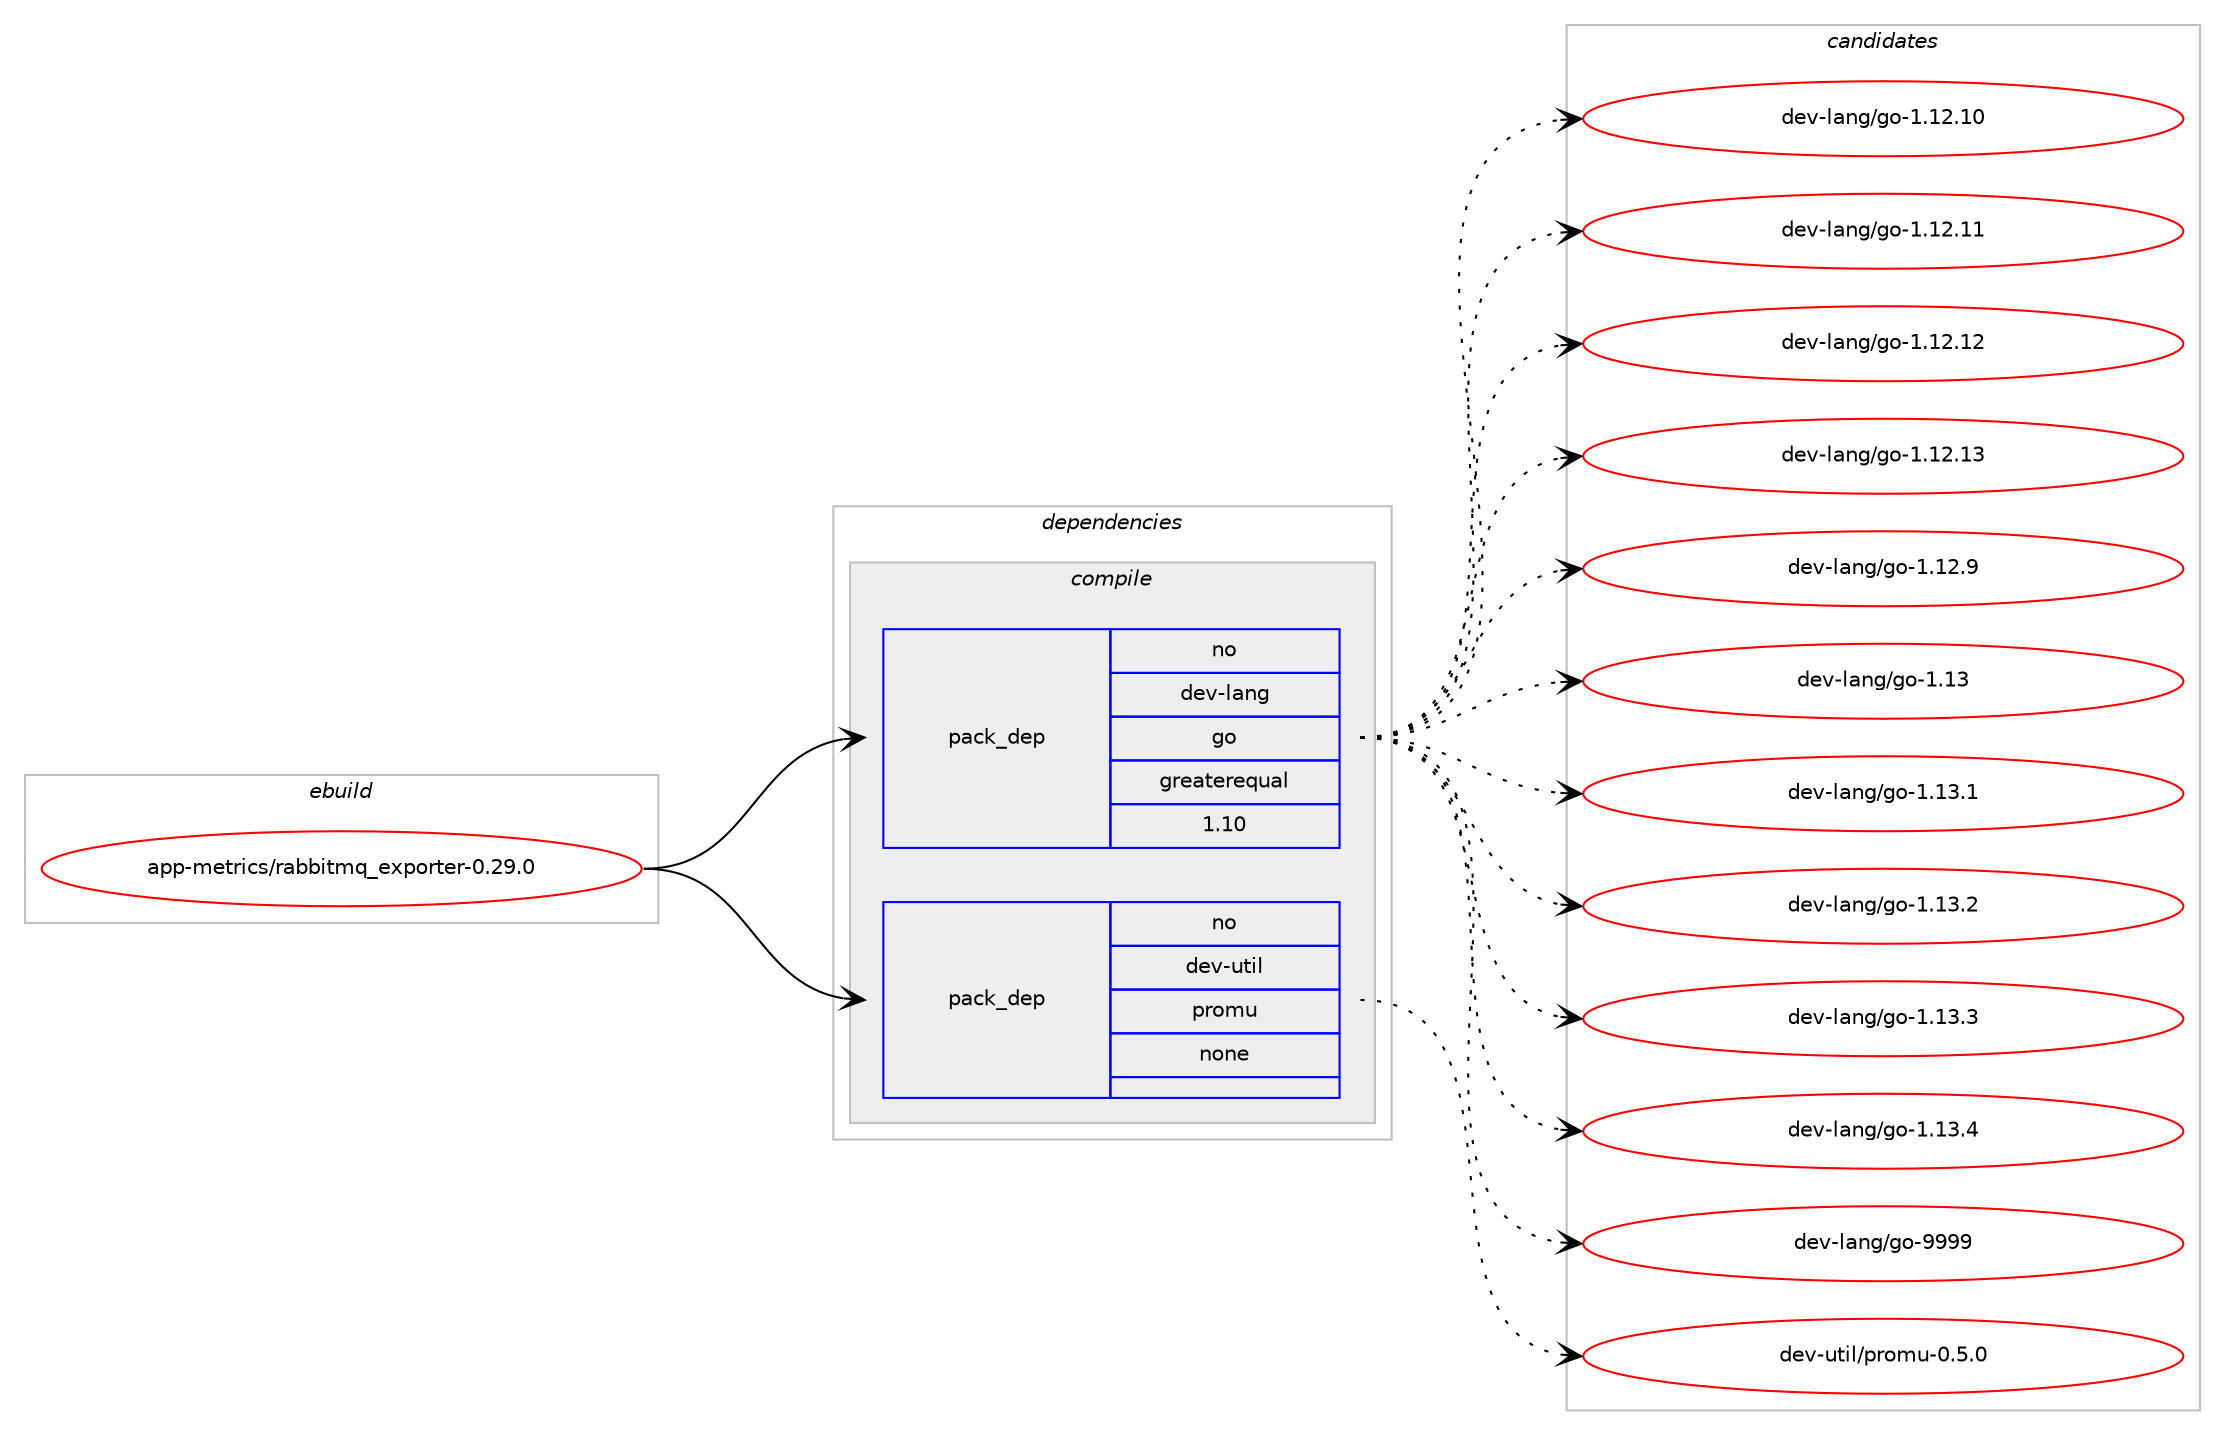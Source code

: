 digraph prolog {

# *************
# Graph options
# *************

newrank=true;
concentrate=true;
compound=true;
graph [rankdir=LR,fontname=Helvetica,fontsize=10,ranksep=1.5];#, ranksep=2.5, nodesep=0.2];
edge  [arrowhead=vee];
node  [fontname=Helvetica,fontsize=10];

# **********
# The ebuild
# **********

subgraph cluster_leftcol {
color=gray;
rank=same;
label=<<i>ebuild</i>>;
id [label="app-metrics/rabbitmq_exporter-0.29.0", color=red, width=4, href="../app-metrics/rabbitmq_exporter-0.29.0.svg"];
}

# ****************
# The dependencies
# ****************

subgraph cluster_midcol {
color=gray;
label=<<i>dependencies</i>>;
subgraph cluster_compile {
fillcolor="#eeeeee";
style=filled;
label=<<i>compile</i>>;
subgraph pack369748 {
dependency497592 [label=<<TABLE BORDER="0" CELLBORDER="1" CELLSPACING="0" CELLPADDING="4" WIDTH="220"><TR><TD ROWSPAN="6" CELLPADDING="30">pack_dep</TD></TR><TR><TD WIDTH="110">no</TD></TR><TR><TD>dev-lang</TD></TR><TR><TD>go</TD></TR><TR><TD>greaterequal</TD></TR><TR><TD>1.10</TD></TR></TABLE>>, shape=none, color=blue];
}
id:e -> dependency497592:w [weight=20,style="solid",arrowhead="vee"];
subgraph pack369749 {
dependency497593 [label=<<TABLE BORDER="0" CELLBORDER="1" CELLSPACING="0" CELLPADDING="4" WIDTH="220"><TR><TD ROWSPAN="6" CELLPADDING="30">pack_dep</TD></TR><TR><TD WIDTH="110">no</TD></TR><TR><TD>dev-util</TD></TR><TR><TD>promu</TD></TR><TR><TD>none</TD></TR><TR><TD></TD></TR></TABLE>>, shape=none, color=blue];
}
id:e -> dependency497593:w [weight=20,style="solid",arrowhead="vee"];
}
subgraph cluster_compileandrun {
fillcolor="#eeeeee";
style=filled;
label=<<i>compile and run</i>>;
}
subgraph cluster_run {
fillcolor="#eeeeee";
style=filled;
label=<<i>run</i>>;
}
}

# **************
# The candidates
# **************

subgraph cluster_choices {
rank=same;
color=gray;
label=<<i>candidates</i>>;

subgraph choice369748 {
color=black;
nodesep=1;
choice1001011184510897110103471031114549464950464948 [label="dev-lang/go-1.12.10", color=red, width=4,href="../dev-lang/go-1.12.10.svg"];
choice1001011184510897110103471031114549464950464949 [label="dev-lang/go-1.12.11", color=red, width=4,href="../dev-lang/go-1.12.11.svg"];
choice1001011184510897110103471031114549464950464950 [label="dev-lang/go-1.12.12", color=red, width=4,href="../dev-lang/go-1.12.12.svg"];
choice1001011184510897110103471031114549464950464951 [label="dev-lang/go-1.12.13", color=red, width=4,href="../dev-lang/go-1.12.13.svg"];
choice10010111845108971101034710311145494649504657 [label="dev-lang/go-1.12.9", color=red, width=4,href="../dev-lang/go-1.12.9.svg"];
choice1001011184510897110103471031114549464951 [label="dev-lang/go-1.13", color=red, width=4,href="../dev-lang/go-1.13.svg"];
choice10010111845108971101034710311145494649514649 [label="dev-lang/go-1.13.1", color=red, width=4,href="../dev-lang/go-1.13.1.svg"];
choice10010111845108971101034710311145494649514650 [label="dev-lang/go-1.13.2", color=red, width=4,href="../dev-lang/go-1.13.2.svg"];
choice10010111845108971101034710311145494649514651 [label="dev-lang/go-1.13.3", color=red, width=4,href="../dev-lang/go-1.13.3.svg"];
choice10010111845108971101034710311145494649514652 [label="dev-lang/go-1.13.4", color=red, width=4,href="../dev-lang/go-1.13.4.svg"];
choice1001011184510897110103471031114557575757 [label="dev-lang/go-9999", color=red, width=4,href="../dev-lang/go-9999.svg"];
dependency497592:e -> choice1001011184510897110103471031114549464950464948:w [style=dotted,weight="100"];
dependency497592:e -> choice1001011184510897110103471031114549464950464949:w [style=dotted,weight="100"];
dependency497592:e -> choice1001011184510897110103471031114549464950464950:w [style=dotted,weight="100"];
dependency497592:e -> choice1001011184510897110103471031114549464950464951:w [style=dotted,weight="100"];
dependency497592:e -> choice10010111845108971101034710311145494649504657:w [style=dotted,weight="100"];
dependency497592:e -> choice1001011184510897110103471031114549464951:w [style=dotted,weight="100"];
dependency497592:e -> choice10010111845108971101034710311145494649514649:w [style=dotted,weight="100"];
dependency497592:e -> choice10010111845108971101034710311145494649514650:w [style=dotted,weight="100"];
dependency497592:e -> choice10010111845108971101034710311145494649514651:w [style=dotted,weight="100"];
dependency497592:e -> choice10010111845108971101034710311145494649514652:w [style=dotted,weight="100"];
dependency497592:e -> choice1001011184510897110103471031114557575757:w [style=dotted,weight="100"];
}
subgraph choice369749 {
color=black;
nodesep=1;
choice1001011184511711610510847112114111109117454846534648 [label="dev-util/promu-0.5.0", color=red, width=4,href="../dev-util/promu-0.5.0.svg"];
dependency497593:e -> choice1001011184511711610510847112114111109117454846534648:w [style=dotted,weight="100"];
}
}

}
